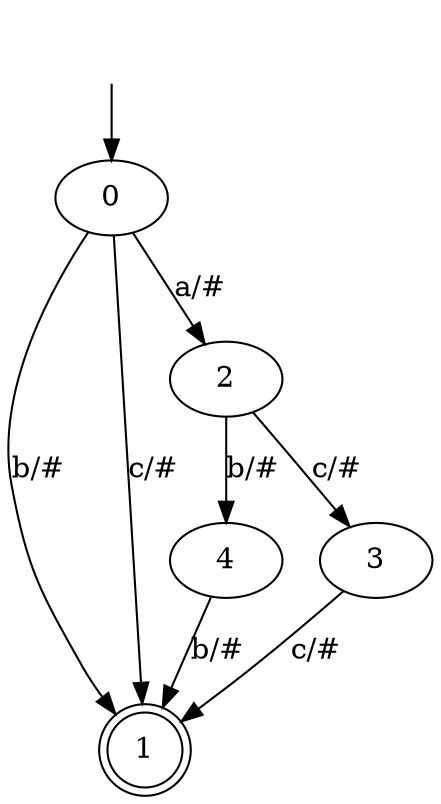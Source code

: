 digraph G {
	"" [shape=none]
	1 [shape=doublecircle]
	"" ->0
	0 -> 2[label="a/#"];
	0 -> 1[label="b/#"];
	0 -> 1[label="c/#"];
	2 -> 4[label="b/#"];
	2 -> 3[label="c/#"];
	3 -> 1[label="c/#"];
	4 -> 1[label="b/#"];
}